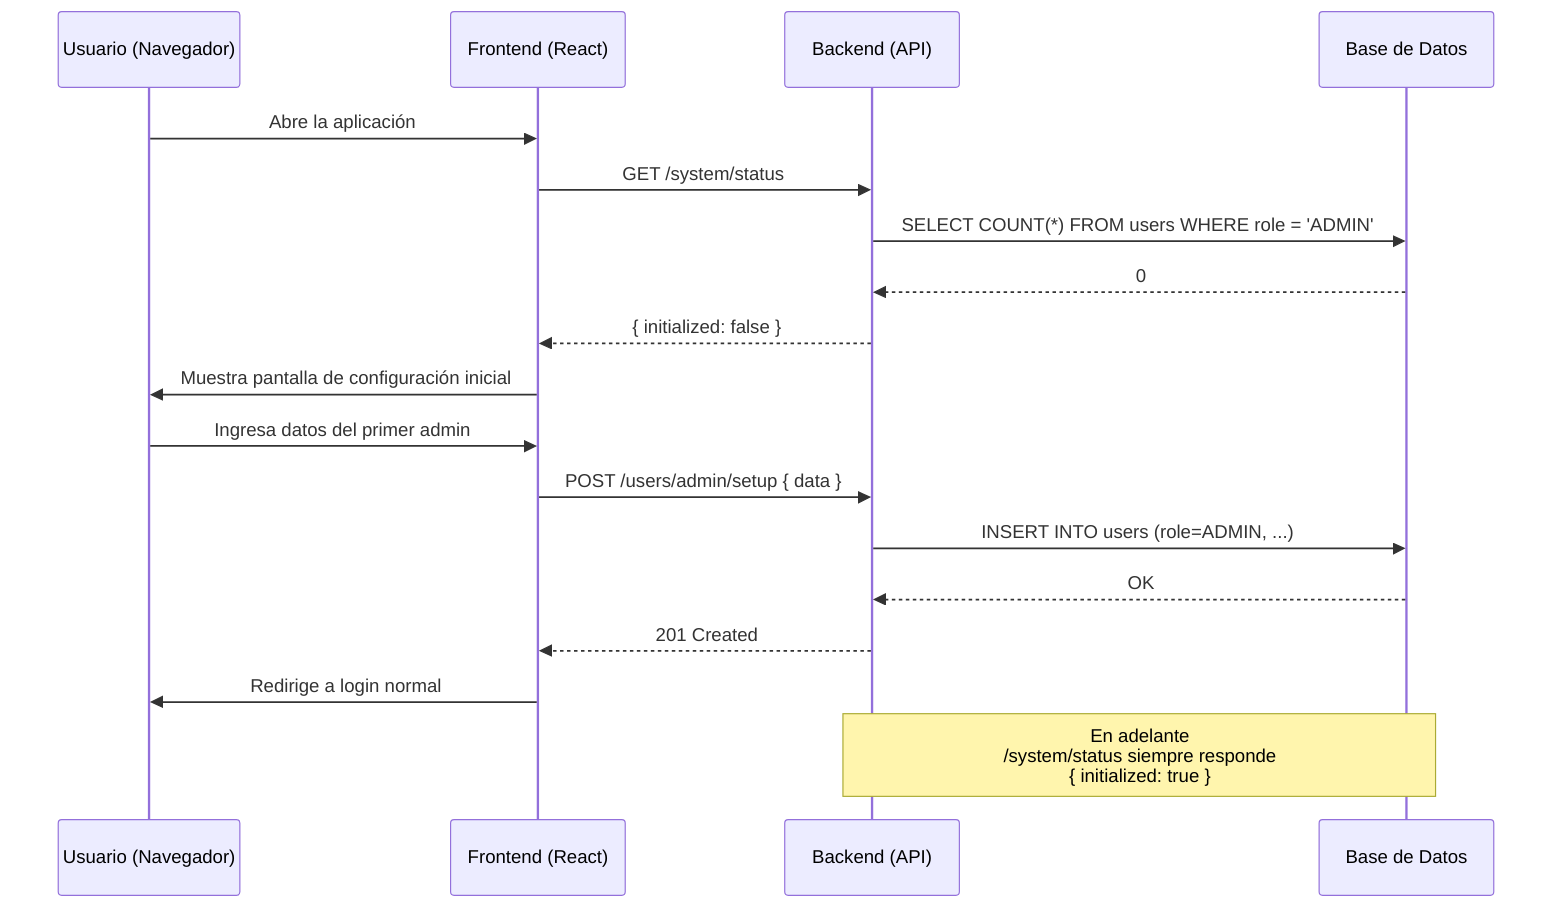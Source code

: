 sequenceDiagram
    participant User as Usuario (Navegador)
    participant Front as Frontend (React)
    participant Back as Backend (API)
    participant DB as Base de Datos

    User->>Front: Abre la aplicación
    Front->>Back: GET /system/status
    Back->>DB: SELECT COUNT(*) FROM users WHERE role = 'ADMIN'
    DB-->>Back: 0
    Back-->>Front: { initialized: false }

    Front->>User: Muestra pantalla de configuración inicial

    User->>Front: Ingresa datos del primer admin
    Front->>Back: POST /users/admin/setup { data }
    Back->>DB: INSERT INTO users (role=ADMIN, ...)
    DB-->>Back: OK
    Back-->>Front: 201 Created

    Front->>User: Redirige a login normal

    Note over Back,DB: En adelante<br/>/system/status siempre responde<br/>{ initialized: true }